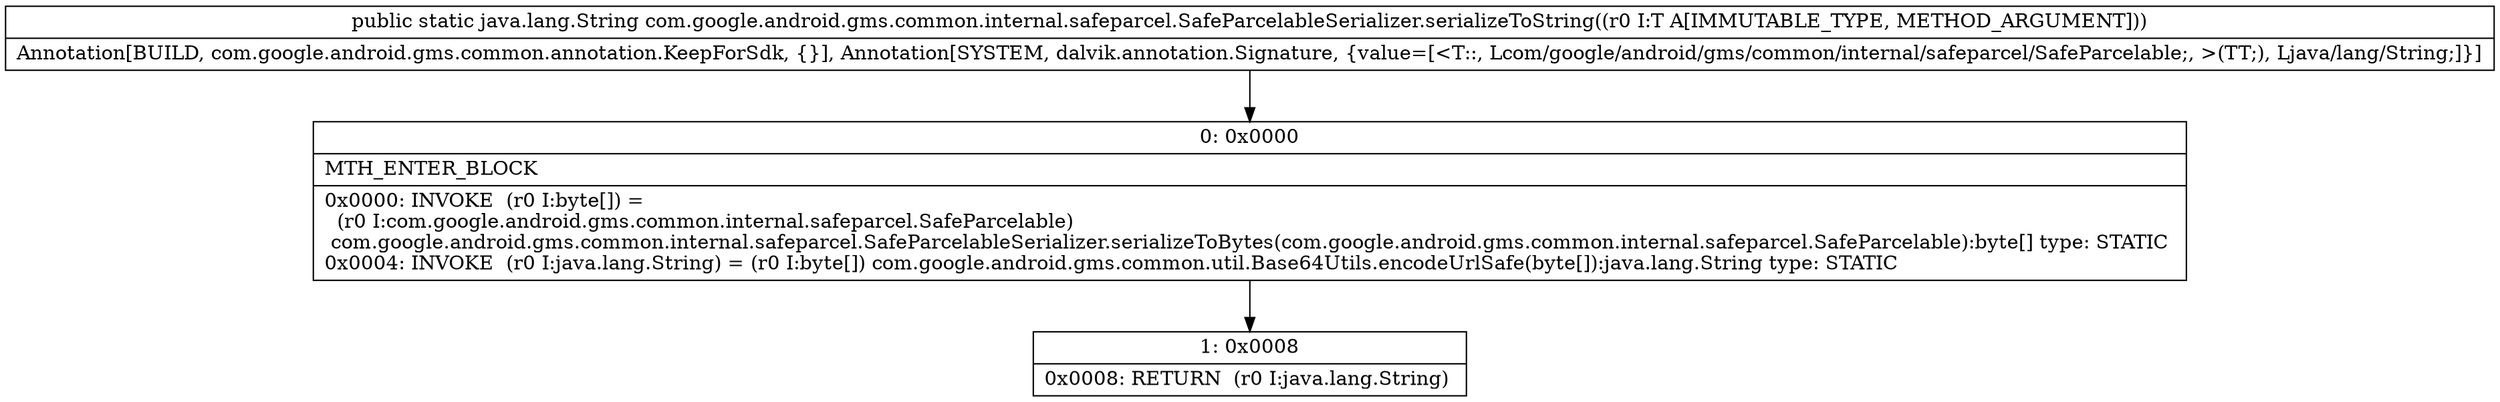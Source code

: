 digraph "CFG forcom.google.android.gms.common.internal.safeparcel.SafeParcelableSerializer.serializeToString(Lcom\/google\/android\/gms\/common\/internal\/safeparcel\/SafeParcelable;)Ljava\/lang\/String;" {
Node_0 [shape=record,label="{0\:\ 0x0000|MTH_ENTER_BLOCK\l|0x0000: INVOKE  (r0 I:byte[]) = \l  (r0 I:com.google.android.gms.common.internal.safeparcel.SafeParcelable)\l com.google.android.gms.common.internal.safeparcel.SafeParcelableSerializer.serializeToBytes(com.google.android.gms.common.internal.safeparcel.SafeParcelable):byte[] type: STATIC \l0x0004: INVOKE  (r0 I:java.lang.String) = (r0 I:byte[]) com.google.android.gms.common.util.Base64Utils.encodeUrlSafe(byte[]):java.lang.String type: STATIC \l}"];
Node_1 [shape=record,label="{1\:\ 0x0008|0x0008: RETURN  (r0 I:java.lang.String) \l}"];
MethodNode[shape=record,label="{public static java.lang.String com.google.android.gms.common.internal.safeparcel.SafeParcelableSerializer.serializeToString((r0 I:T A[IMMUTABLE_TYPE, METHOD_ARGUMENT]))  | Annotation[BUILD, com.google.android.gms.common.annotation.KeepForSdk, \{\}], Annotation[SYSTEM, dalvik.annotation.Signature, \{value=[\<T::, Lcom\/google\/android\/gms\/common\/internal\/safeparcel\/SafeParcelable;, \>(TT;), Ljava\/lang\/String;]\}]\l}"];
MethodNode -> Node_0;
Node_0 -> Node_1;
}

